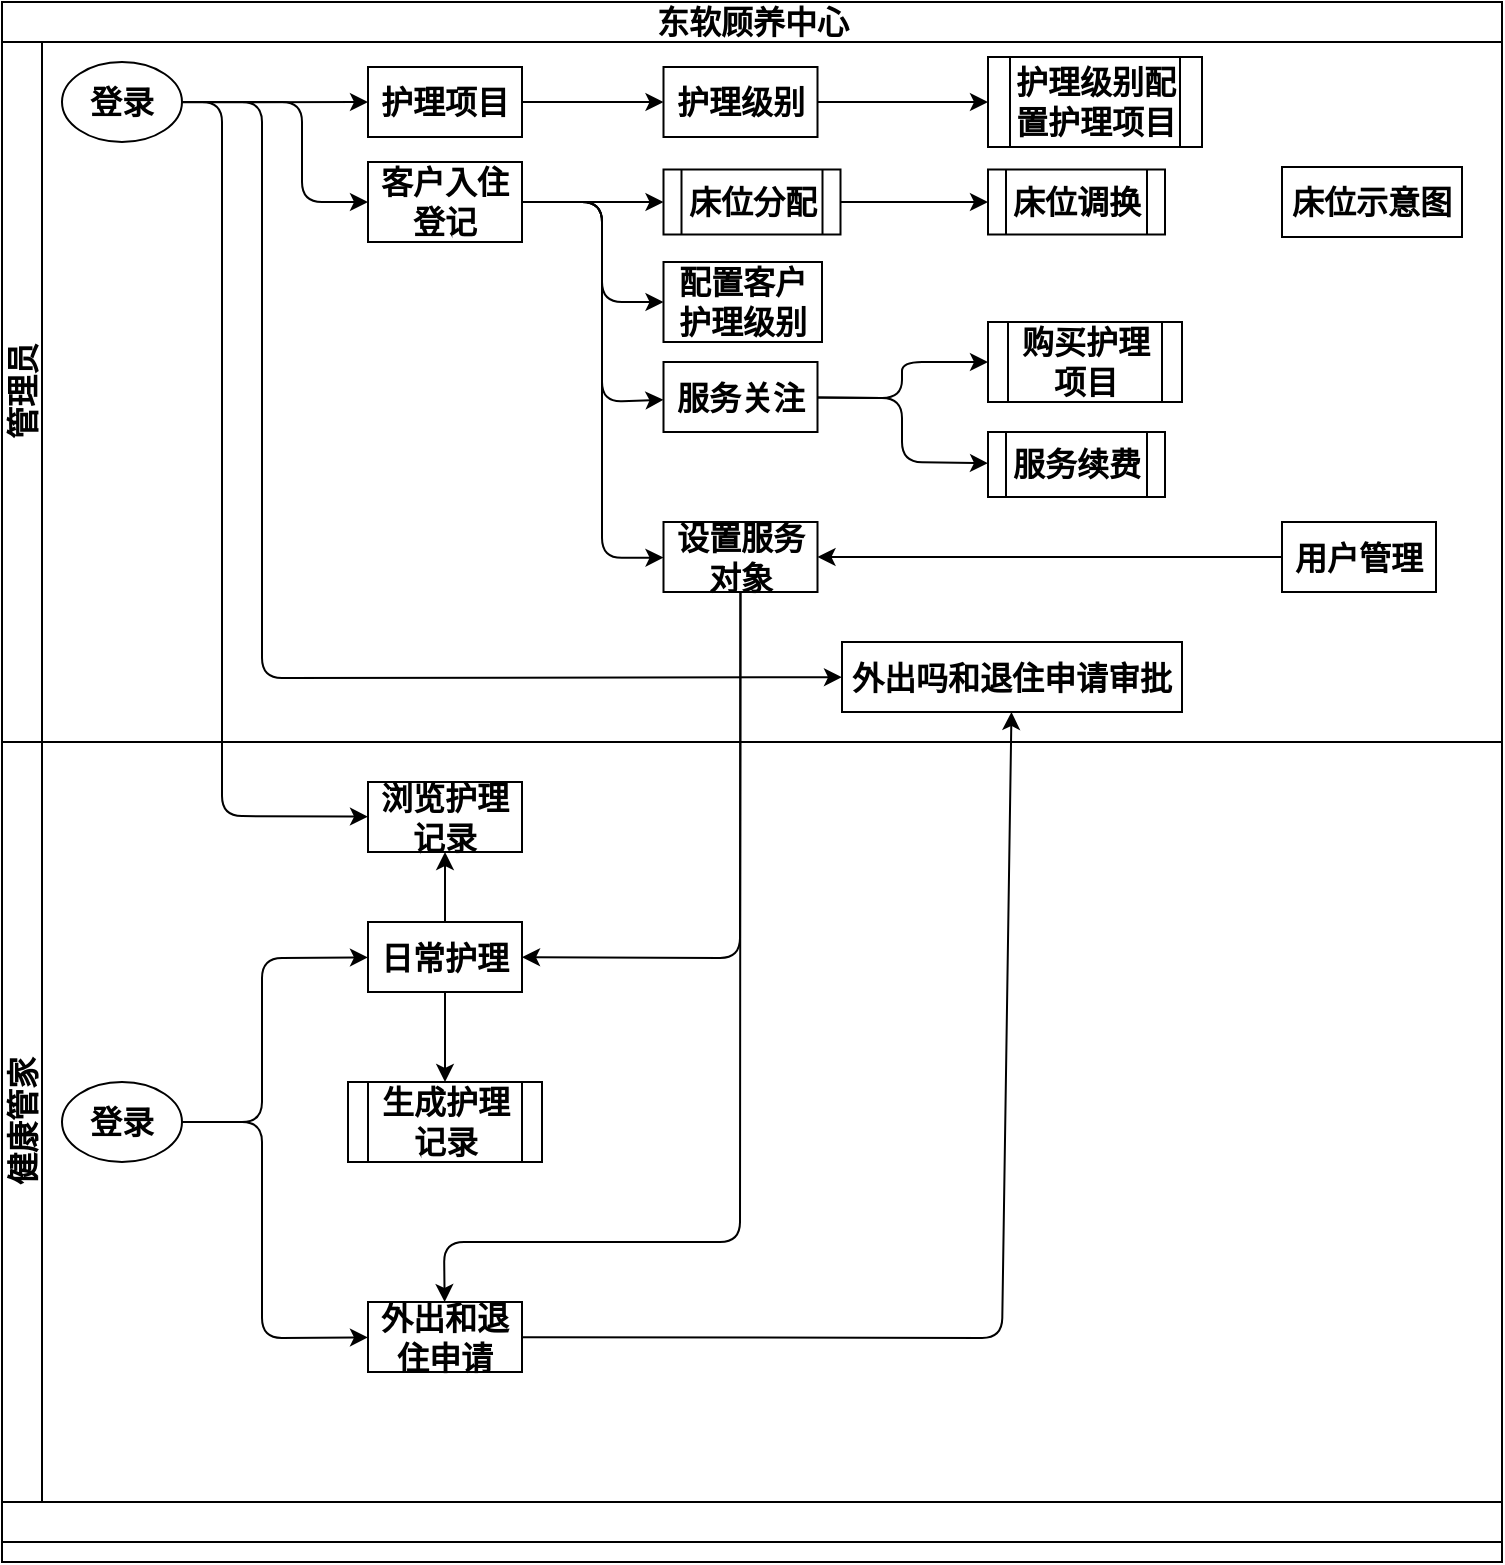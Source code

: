 <mxfile>
    <diagram id="PTLM9ZfPD29oxMMUqEf4" name="第 1 页">
        <mxGraphModel dx="863" dy="519" grid="1" gridSize="10" guides="1" tooltips="1" connect="1" arrows="1" fold="1" page="1" pageScale="1" pageWidth="827" pageHeight="1169" math="0" shadow="0">
            <root>
                <mxCell id="0"/>
                <mxCell id="1" parent="0"/>
                <mxCell id="2" value="东软顾养中心" style="swimlane;childLayout=stackLayout;resizeParent=1;resizeParentMax=0;horizontal=1;startSize=20;horizontalStack=0;html=1;fontSize=16;" vertex="1" parent="1">
                    <mxGeometry x="90" y="60" width="750" height="780" as="geometry"/>
                </mxCell>
                <mxCell id="3" value="管理员" style="swimlane;startSize=20;horizontal=0;html=1;fontSize=16;" vertex="1" parent="2">
                    <mxGeometry y="20" width="750" height="350" as="geometry"/>
                </mxCell>
                <mxCell id="9" style="edgeStyle=none;html=1;" edge="1" parent="3" source="7" target="8">
                    <mxGeometry relative="1" as="geometry"/>
                </mxCell>
                <mxCell id="37" style="edgeStyle=none;html=1;" edge="1" parent="3" source="7" target="36">
                    <mxGeometry relative="1" as="geometry">
                        <Array as="points">
                            <mxPoint x="130" y="30"/>
                            <mxPoint x="130" y="318"/>
                        </Array>
                    </mxGeometry>
                </mxCell>
                <mxCell id="38" style="edgeStyle=none;html=1;" edge="1" parent="3" source="7" target="14">
                    <mxGeometry relative="1" as="geometry">
                        <Array as="points">
                            <mxPoint x="150" y="30"/>
                            <mxPoint x="150" y="80"/>
                        </Array>
                    </mxGeometry>
                </mxCell>
                <mxCell id="7" value="&lt;b&gt;&lt;font style=&quot;font-size: 16px;&quot;&gt;登录&lt;/font&gt;&lt;/b&gt;" style="ellipse;whiteSpace=wrap;html=1;" vertex="1" parent="3">
                    <mxGeometry x="30" y="10" width="60" height="40" as="geometry"/>
                </mxCell>
                <mxCell id="12" style="edgeStyle=none;html=1;" edge="1" parent="3" source="8" target="10">
                    <mxGeometry relative="1" as="geometry"/>
                </mxCell>
                <mxCell id="8" value="&lt;font style=&quot;font-size: 16px;&quot;&gt;&lt;b&gt;护理项目&lt;/b&gt;&lt;/font&gt;" style="rounded=0;whiteSpace=wrap;html=1;" vertex="1" parent="3">
                    <mxGeometry x="183" y="12.5" width="77" height="35" as="geometry"/>
                </mxCell>
                <mxCell id="13" style="edgeStyle=none;html=1;" edge="1" parent="3" source="10" target="11">
                    <mxGeometry relative="1" as="geometry"/>
                </mxCell>
                <mxCell id="10" value="&lt;font style=&quot;font-size: 16px;&quot;&gt;&lt;b&gt;护理级别&lt;/b&gt;&lt;/font&gt;" style="rounded=0;whiteSpace=wrap;html=1;" vertex="1" parent="3">
                    <mxGeometry x="330.75" y="12.5" width="77" height="35" as="geometry"/>
                </mxCell>
                <mxCell id="11" value="&lt;b&gt;&lt;font style=&quot;font-size: 16px;&quot;&gt;护理级别配置护理项目&lt;/font&gt;&lt;/b&gt;" style="shape=process;whiteSpace=wrap;html=1;backgroundOutline=1;" vertex="1" parent="3">
                    <mxGeometry x="493" y="7.5" width="107" height="45" as="geometry"/>
                </mxCell>
                <mxCell id="16" style="edgeStyle=none;html=1;" edge="1" parent="3" source="14" target="15">
                    <mxGeometry relative="1" as="geometry"/>
                </mxCell>
                <mxCell id="26" style="edgeStyle=none;html=1;" edge="1" parent="3" source="14" target="18">
                    <mxGeometry relative="1" as="geometry">
                        <Array as="points">
                            <mxPoint x="300" y="80"/>
                            <mxPoint x="300" y="130"/>
                        </Array>
                    </mxGeometry>
                </mxCell>
                <mxCell id="27" style="edgeStyle=none;html=1;" edge="1" parent="3" source="14" target="21">
                    <mxGeometry relative="1" as="geometry">
                        <Array as="points">
                            <mxPoint x="300" y="80"/>
                            <mxPoint x="300" y="180"/>
                        </Array>
                    </mxGeometry>
                </mxCell>
                <mxCell id="29" style="edgeStyle=none;html=1;" edge="1" parent="3" source="14" target="22">
                    <mxGeometry relative="1" as="geometry">
                        <Array as="points">
                            <mxPoint x="300" y="80"/>
                            <mxPoint x="300" y="258"/>
                        </Array>
                    </mxGeometry>
                </mxCell>
                <mxCell id="14" value="&lt;font style=&quot;font-size: 16px;&quot;&gt;&lt;b&gt;客户入住登记&lt;/b&gt;&lt;/font&gt;" style="rounded=0;whiteSpace=wrap;html=1;" vertex="1" parent="3">
                    <mxGeometry x="183" y="60" width="77" height="40" as="geometry"/>
                </mxCell>
                <mxCell id="24" style="edgeStyle=none;html=1;" edge="1" parent="3" source="15" target="23">
                    <mxGeometry relative="1" as="geometry"/>
                </mxCell>
                <mxCell id="15" value="&lt;b&gt;&lt;font style=&quot;font-size: 16px;&quot;&gt;床位分配&lt;/font&gt;&lt;/b&gt;" style="shape=process;whiteSpace=wrap;html=1;backgroundOutline=1;" vertex="1" parent="3">
                    <mxGeometry x="330.75" y="63.75" width="88.5" height="32.5" as="geometry"/>
                </mxCell>
                <mxCell id="18" value="&lt;font style=&quot;font-size: 16px;&quot;&gt;&lt;b&gt;配置客户护理级别&lt;/b&gt;&lt;/font&gt;" style="rounded=0;whiteSpace=wrap;html=1;" vertex="1" parent="3">
                    <mxGeometry x="330.75" y="110" width="79.25" height="40" as="geometry"/>
                </mxCell>
                <mxCell id="32" style="edgeStyle=none;html=1;" edge="1" parent="3" source="21" target="30">
                    <mxGeometry relative="1" as="geometry">
                        <Array as="points">
                            <mxPoint x="450" y="178"/>
                            <mxPoint x="450" y="160"/>
                        </Array>
                    </mxGeometry>
                </mxCell>
                <mxCell id="33" style="edgeStyle=none;html=1;" edge="1" parent="3" source="21" target="31">
                    <mxGeometry relative="1" as="geometry">
                        <Array as="points">
                            <mxPoint x="450" y="178"/>
                            <mxPoint x="450" y="210"/>
                        </Array>
                    </mxGeometry>
                </mxCell>
                <mxCell id="21" value="&lt;font style=&quot;font-size: 16px;&quot;&gt;&lt;b&gt;服务关注&lt;/b&gt;&lt;/font&gt;" style="rounded=0;whiteSpace=wrap;html=1;" vertex="1" parent="3">
                    <mxGeometry x="330.75" y="160" width="77" height="35" as="geometry"/>
                </mxCell>
                <mxCell id="22" value="&lt;span style=&quot;font-size: 16px;&quot;&gt;&lt;b&gt;设置服务对象&lt;/b&gt;&lt;/span&gt;" style="rounded=0;whiteSpace=wrap;html=1;" vertex="1" parent="3">
                    <mxGeometry x="330.75" y="240" width="77" height="35" as="geometry"/>
                </mxCell>
                <mxCell id="23" value="&lt;b&gt;&lt;font style=&quot;font-size: 16px;&quot;&gt;床位调换&lt;/font&gt;&lt;/b&gt;" style="shape=process;whiteSpace=wrap;html=1;backgroundOutline=1;" vertex="1" parent="3">
                    <mxGeometry x="493" y="63.75" width="88.5" height="32.5" as="geometry"/>
                </mxCell>
                <mxCell id="25" value="&lt;font style=&quot;font-size: 16px;&quot;&gt;&lt;b&gt;床位示意图&lt;/b&gt;&lt;/font&gt;" style="rounded=0;whiteSpace=wrap;html=1;" vertex="1" parent="3">
                    <mxGeometry x="640" y="62.5" width="90" height="35" as="geometry"/>
                </mxCell>
                <mxCell id="30" value="&lt;b&gt;&lt;font style=&quot;font-size: 16px;&quot;&gt;购买护理项目&lt;/font&gt;&lt;/b&gt;" style="shape=process;whiteSpace=wrap;html=1;backgroundOutline=1;" vertex="1" parent="3">
                    <mxGeometry x="493" y="140" width="97" height="40" as="geometry"/>
                </mxCell>
                <mxCell id="31" value="&lt;b&gt;&lt;font style=&quot;font-size: 16px;&quot;&gt;服务续费&lt;/font&gt;&lt;/b&gt;" style="shape=process;whiteSpace=wrap;html=1;backgroundOutline=1;" vertex="1" parent="3">
                    <mxGeometry x="493" y="195" width="88.5" height="32.5" as="geometry"/>
                </mxCell>
                <mxCell id="35" style="edgeStyle=none;html=1;" edge="1" parent="3" source="34" target="22">
                    <mxGeometry relative="1" as="geometry"/>
                </mxCell>
                <mxCell id="34" value="&lt;font style=&quot;font-size: 16px;&quot;&gt;&lt;b&gt;用户管理&lt;/b&gt;&lt;/font&gt;" style="rounded=0;whiteSpace=wrap;html=1;" vertex="1" parent="3">
                    <mxGeometry x="640" y="240" width="77" height="35" as="geometry"/>
                </mxCell>
                <mxCell id="36" value="&lt;span style=&quot;font-size: 16px;&quot;&gt;&lt;b&gt;外出吗和退住申请审批&lt;/b&gt;&lt;/span&gt;" style="rounded=0;whiteSpace=wrap;html=1;" vertex="1" parent="3">
                    <mxGeometry x="420" y="300" width="170" height="35" as="geometry"/>
                </mxCell>
                <mxCell id="4" value="健康管家" style="swimlane;startSize=20;horizontal=0;html=1;fontSize=16;" vertex="1" parent="2">
                    <mxGeometry y="370" width="750" height="380" as="geometry"/>
                </mxCell>
                <mxCell id="39" value="&lt;span style=&quot;font-size: 16px;&quot;&gt;&lt;b&gt;浏览护理记录&lt;/b&gt;&lt;/span&gt;" style="rounded=0;whiteSpace=wrap;html=1;" vertex="1" parent="4">
                    <mxGeometry x="183" y="20" width="77" height="35" as="geometry"/>
                </mxCell>
                <mxCell id="44" style="edgeStyle=none;html=1;" edge="1" parent="4" source="41" target="39">
                    <mxGeometry relative="1" as="geometry"/>
                </mxCell>
                <mxCell id="48" style="edgeStyle=none;html=1;" edge="1" parent="4" source="41" target="46">
                    <mxGeometry relative="1" as="geometry"/>
                </mxCell>
                <mxCell id="41" value="&lt;span style=&quot;font-size: 16px;&quot;&gt;&lt;b&gt;日常护理&lt;/b&gt;&lt;/span&gt;" style="rounded=0;whiteSpace=wrap;html=1;" vertex="1" parent="4">
                    <mxGeometry x="183" y="90" width="77" height="35" as="geometry"/>
                </mxCell>
                <mxCell id="43" style="edgeStyle=none;html=1;" edge="1" parent="4" source="42" target="41">
                    <mxGeometry relative="1" as="geometry">
                        <Array as="points">
                            <mxPoint x="130" y="190"/>
                            <mxPoint x="130" y="108"/>
                        </Array>
                    </mxGeometry>
                </mxCell>
                <mxCell id="50" style="edgeStyle=none;html=1;" edge="1" parent="4" source="42" target="49">
                    <mxGeometry relative="1" as="geometry">
                        <Array as="points">
                            <mxPoint x="130" y="190"/>
                            <mxPoint x="130" y="298"/>
                        </Array>
                    </mxGeometry>
                </mxCell>
                <mxCell id="42" value="&lt;b&gt;&lt;font style=&quot;font-size: 16px;&quot;&gt;登录&lt;/font&gt;&lt;/b&gt;" style="ellipse;whiteSpace=wrap;html=1;" vertex="1" parent="4">
                    <mxGeometry x="30" y="170" width="60" height="40" as="geometry"/>
                </mxCell>
                <mxCell id="46" value="&lt;span style=&quot;font-size: 16px;&quot;&gt;&lt;b&gt;生成护理记录&lt;/b&gt;&lt;/span&gt;" style="shape=process;whiteSpace=wrap;html=1;backgroundOutline=1;" vertex="1" parent="4">
                    <mxGeometry x="173" y="170" width="97" height="40" as="geometry"/>
                </mxCell>
                <mxCell id="49" value="&lt;span style=&quot;font-size: 16px;&quot;&gt;&lt;b&gt;外出和退住申请&lt;/b&gt;&lt;/span&gt;" style="rounded=0;whiteSpace=wrap;html=1;" vertex="1" parent="4">
                    <mxGeometry x="183" y="280" width="77" height="35" as="geometry"/>
                </mxCell>
                <mxCell id="5" value="" style="swimlane;startSize=20;horizontal=0;html=1;fontSize=16;" vertex="1" collapsed="1" parent="2">
                    <mxGeometry y="750" width="750" height="30" as="geometry">
                        <mxRectangle y="260" width="750" height="120" as="alternateBounds"/>
                    </mxGeometry>
                </mxCell>
                <mxCell id="40" style="edgeStyle=none;html=1;" edge="1" parent="2" source="7" target="39">
                    <mxGeometry relative="1" as="geometry">
                        <Array as="points">
                            <mxPoint x="110" y="50"/>
                            <mxPoint x="110" y="407"/>
                        </Array>
                    </mxGeometry>
                </mxCell>
                <mxCell id="45" style="edgeStyle=none;html=1;" edge="1" parent="2" source="22" target="41">
                    <mxGeometry relative="1" as="geometry">
                        <Array as="points">
                            <mxPoint x="369" y="478"/>
                        </Array>
                    </mxGeometry>
                </mxCell>
                <mxCell id="51" style="edgeStyle=none;html=1;" edge="1" parent="2" source="22" target="49">
                    <mxGeometry relative="1" as="geometry">
                        <Array as="points">
                            <mxPoint x="369" y="620"/>
                            <mxPoint x="221" y="620"/>
                        </Array>
                    </mxGeometry>
                </mxCell>
                <mxCell id="52" style="edgeStyle=none;html=1;" edge="1" parent="2" source="49" target="36">
                    <mxGeometry relative="1" as="geometry">
                        <Array as="points">
                            <mxPoint x="500" y="668"/>
                        </Array>
                    </mxGeometry>
                </mxCell>
            </root>
        </mxGraphModel>
    </diagram>
</mxfile>